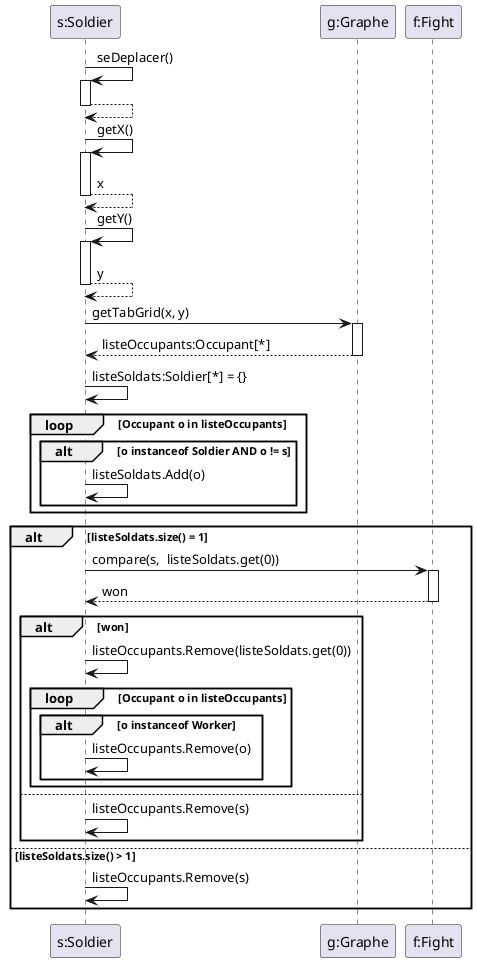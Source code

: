 @startuml
'https://plantuml.com/sequence-diagram

participant "s:Soldier" as s
participant "g:Graphe" as g
participant "f:Fight" as f

s -> s++ : seDeplacer()
return

s->s++ : getX()
return x

s->s++ : getY()
return y

s->g++ : getTabGrid(x, y)
return listeOccupants:Occupant[*]

s->s : listeSoldats:Soldier[*] = {}
loop Occupant o in listeOccupants
    alt o instanceof Soldier AND o != s
        s->s:listeSoldats.Add(o)
    end
end

alt listeSoldats.size() = 1
    s->f++ : compare(s,  listeSoldats.get(0))
    return won
    alt won
       s->s : listeOccupants.Remove(listeSoldats.get(0))
       loop Occupant o in listeOccupants
           alt o instanceof Worker
               s->s: listeOccupants.Remove(o)
           end
       end
    else
        s->s : listeOccupants.Remove(s)
    end

else listeSoldats.size() > 1
    s->s : listeOccupants.Remove(s)
end

@enduml